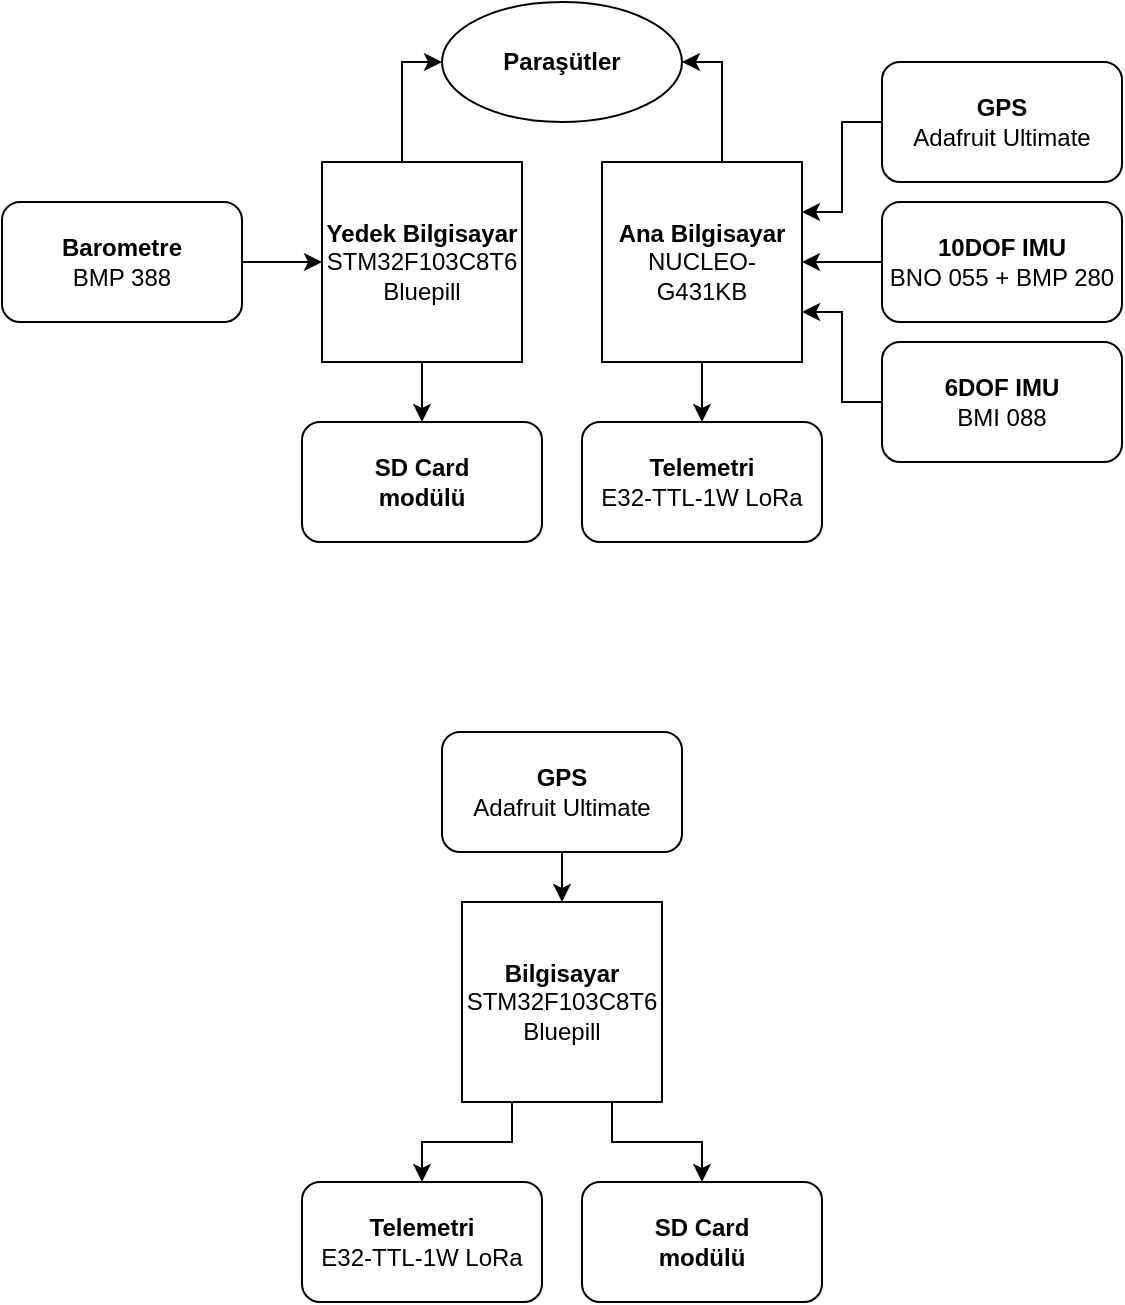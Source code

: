 <mxfile version="12.8.5" type="github">
  <diagram id="C5RBs43oDa-KdzZeNtuy" name="Page-1">
    <mxGraphModel dx="1038" dy="580" grid="1" gridSize="10" guides="1" tooltips="1" connect="1" arrows="1" fold="1" page="1" pageScale="1" pageWidth="827" pageHeight="1169" math="0" shadow="0">
      <root>
        <mxCell id="WIyWlLk6GJQsqaUBKTNV-0" />
        <mxCell id="WIyWlLk6GJQsqaUBKTNV-1" parent="WIyWlLk6GJQsqaUBKTNV-0" />
        <mxCell id="Z_TS1K_1lkuzl-0jUQaW-18" style="edgeStyle=orthogonalEdgeStyle;rounded=0;orthogonalLoop=1;jettySize=auto;html=1;exitX=0;exitY=0.5;exitDx=0;exitDy=0;entryX=0;entryY=0.5;entryDx=0;entryDy=0;" edge="1" parent="WIyWlLk6GJQsqaUBKTNV-1" source="lje-nCFNsl1qw1t_iuet-0" target="Z_TS1K_1lkuzl-0jUQaW-12">
          <mxGeometry relative="1" as="geometry">
            <Array as="points">
              <mxPoint x="240" y="240" />
              <mxPoint x="240" y="190" />
            </Array>
          </mxGeometry>
        </mxCell>
        <mxCell id="Z_TS1K_1lkuzl-0jUQaW-25" style="edgeStyle=orthogonalEdgeStyle;rounded=0;orthogonalLoop=1;jettySize=auto;html=1;exitX=1;exitY=0.5;exitDx=0;exitDy=0;entryX=0.5;entryY=0;entryDx=0;entryDy=0;" edge="1" parent="WIyWlLk6GJQsqaUBKTNV-1" source="lje-nCFNsl1qw1t_iuet-0" target="Z_TS1K_1lkuzl-0jUQaW-24">
          <mxGeometry relative="1" as="geometry" />
        </mxCell>
        <mxCell id="lje-nCFNsl1qw1t_iuet-0" value="&lt;b&gt;Yedek Bilgisayar&lt;br&gt;&lt;/b&gt;STM32F103C8T6 Bluepill" style="whiteSpace=wrap;html=1;aspect=fixed;direction=south;" parent="WIyWlLk6GJQsqaUBKTNV-1" vertex="1">
          <mxGeometry x="200" y="240" width="100" height="100" as="geometry" />
        </mxCell>
        <mxCell id="Z_TS1K_1lkuzl-0jUQaW-2" style="edgeStyle=orthogonalEdgeStyle;rounded=0;orthogonalLoop=1;jettySize=auto;html=1;exitX=0.5;exitY=1;exitDx=0;exitDy=0;entryX=0.5;entryY=0;entryDx=0;entryDy=0;" edge="1" parent="WIyWlLk6GJQsqaUBKTNV-1" source="lje-nCFNsl1qw1t_iuet-1" target="lje-nCFNsl1qw1t_iuet-3">
          <mxGeometry relative="1" as="geometry" />
        </mxCell>
        <mxCell id="Z_TS1K_1lkuzl-0jUQaW-17" style="edgeStyle=orthogonalEdgeStyle;rounded=0;orthogonalLoop=1;jettySize=auto;html=1;exitX=0.5;exitY=0;exitDx=0;exitDy=0;entryX=1;entryY=0.5;entryDx=0;entryDy=0;" edge="1" parent="WIyWlLk6GJQsqaUBKTNV-1" source="lje-nCFNsl1qw1t_iuet-1" target="Z_TS1K_1lkuzl-0jUQaW-12">
          <mxGeometry relative="1" as="geometry">
            <Array as="points">
              <mxPoint x="400" y="240" />
              <mxPoint x="400" y="190" />
            </Array>
          </mxGeometry>
        </mxCell>
        <mxCell id="lje-nCFNsl1qw1t_iuet-1" value="&lt;b&gt;Ana Bilgisayar&lt;/b&gt;&lt;br&gt;NUCLEO-G431KB" style="whiteSpace=wrap;html=1;aspect=fixed;" parent="WIyWlLk6GJQsqaUBKTNV-1" vertex="1">
          <mxGeometry x="340" y="240" width="100" height="100" as="geometry" />
        </mxCell>
        <mxCell id="Z_TS1K_1lkuzl-0jUQaW-8" style="edgeStyle=orthogonalEdgeStyle;rounded=0;orthogonalLoop=1;jettySize=auto;html=1;exitX=0;exitY=0.5;exitDx=0;exitDy=0;entryX=1;entryY=0.25;entryDx=0;entryDy=0;" edge="1" parent="WIyWlLk6GJQsqaUBKTNV-1" source="lje-nCFNsl1qw1t_iuet-2" target="lje-nCFNsl1qw1t_iuet-1">
          <mxGeometry relative="1" as="geometry" />
        </mxCell>
        <mxCell id="lje-nCFNsl1qw1t_iuet-2" value="&lt;b&gt;GPS&lt;/b&gt;&lt;br&gt;Adafruit Ultimate" style="rounded=1;whiteSpace=wrap;html=1;" parent="WIyWlLk6GJQsqaUBKTNV-1" vertex="1">
          <mxGeometry x="480" y="190" width="120" height="60" as="geometry" />
        </mxCell>
        <mxCell id="lje-nCFNsl1qw1t_iuet-3" value="&lt;b&gt;Telemetri&lt;/b&gt;&lt;br&gt;E32-TTL-1W LoRa" style="rounded=1;whiteSpace=wrap;html=1;" parent="WIyWlLk6GJQsqaUBKTNV-1" vertex="1">
          <mxGeometry x="330" y="370" width="120" height="60" as="geometry" />
        </mxCell>
        <mxCell id="Z_TS1K_1lkuzl-0jUQaW-0" style="edgeStyle=orthogonalEdgeStyle;rounded=0;orthogonalLoop=1;jettySize=auto;html=1;exitX=0;exitY=0.5;exitDx=0;exitDy=0;entryX=1;entryY=0.5;entryDx=0;entryDy=0;" edge="1" parent="WIyWlLk6GJQsqaUBKTNV-1" source="lje-nCFNsl1qw1t_iuet-4" target="lje-nCFNsl1qw1t_iuet-1">
          <mxGeometry relative="1" as="geometry" />
        </mxCell>
        <mxCell id="lje-nCFNsl1qw1t_iuet-4" value="&lt;b&gt;10DOF IMU&lt;br&gt;&lt;/b&gt;BNO 055 + BMP 280" style="rounded=1;whiteSpace=wrap;html=1;" parent="WIyWlLk6GJQsqaUBKTNV-1" vertex="1">
          <mxGeometry x="480" y="260" width="120" height="60" as="geometry" />
        </mxCell>
        <mxCell id="Z_TS1K_1lkuzl-0jUQaW-26" style="edgeStyle=orthogonalEdgeStyle;rounded=0;orthogonalLoop=1;jettySize=auto;html=1;exitX=1;exitY=0.5;exitDx=0;exitDy=0;entryX=0.5;entryY=1;entryDx=0;entryDy=0;" edge="1" parent="WIyWlLk6GJQsqaUBKTNV-1" source="lje-nCFNsl1qw1t_iuet-6" target="lje-nCFNsl1qw1t_iuet-0">
          <mxGeometry relative="1" as="geometry" />
        </mxCell>
        <mxCell id="lje-nCFNsl1qw1t_iuet-6" value="&lt;b&gt;Barometre&lt;/b&gt;&lt;br&gt;BMP 388" style="rounded=1;whiteSpace=wrap;html=1;" parent="WIyWlLk6GJQsqaUBKTNV-1" vertex="1">
          <mxGeometry x="40" y="260" width="120" height="60" as="geometry" />
        </mxCell>
        <mxCell id="lje-nCFNsl1qw1t_iuet-17" style="edgeStyle=orthogonalEdgeStyle;rounded=0;orthogonalLoop=1;jettySize=auto;html=1;exitX=0;exitY=0.5;exitDx=0;exitDy=0;entryX=1;entryY=0.75;entryDx=0;entryDy=0;" parent="WIyWlLk6GJQsqaUBKTNV-1" source="lje-nCFNsl1qw1t_iuet-7" target="lje-nCFNsl1qw1t_iuet-1" edge="1">
          <mxGeometry relative="1" as="geometry" />
        </mxCell>
        <mxCell id="lje-nCFNsl1qw1t_iuet-7" value="&lt;b&gt;6DOF IMU&lt;br&gt;&lt;/b&gt;BMI 088" style="rounded=1;whiteSpace=wrap;html=1;" parent="WIyWlLk6GJQsqaUBKTNV-1" vertex="1">
          <mxGeometry x="480" y="330" width="120" height="60" as="geometry" />
        </mxCell>
        <mxCell id="Z_TS1K_1lkuzl-0jUQaW-12" value="&lt;b&gt;Paraşütler&lt;/b&gt;" style="ellipse;whiteSpace=wrap;html=1;" vertex="1" parent="WIyWlLk6GJQsqaUBKTNV-1">
          <mxGeometry x="260" y="160" width="120" height="60" as="geometry" />
        </mxCell>
        <mxCell id="Z_TS1K_1lkuzl-0jUQaW-34" style="edgeStyle=orthogonalEdgeStyle;rounded=0;orthogonalLoop=1;jettySize=auto;html=1;exitX=1;exitY=0.75;exitDx=0;exitDy=0;entryX=0.5;entryY=0;entryDx=0;entryDy=0;" edge="1" parent="WIyWlLk6GJQsqaUBKTNV-1" source="Z_TS1K_1lkuzl-0jUQaW-19" target="Z_TS1K_1lkuzl-0jUQaW-21">
          <mxGeometry relative="1" as="geometry" />
        </mxCell>
        <mxCell id="Z_TS1K_1lkuzl-0jUQaW-35" style="edgeStyle=orthogonalEdgeStyle;rounded=0;orthogonalLoop=1;jettySize=auto;html=1;exitX=1;exitY=0.25;exitDx=0;exitDy=0;entryX=0.5;entryY=0;entryDx=0;entryDy=0;" edge="1" parent="WIyWlLk6GJQsqaUBKTNV-1" source="Z_TS1K_1lkuzl-0jUQaW-19" target="Z_TS1K_1lkuzl-0jUQaW-31">
          <mxGeometry relative="1" as="geometry" />
        </mxCell>
        <mxCell id="Z_TS1K_1lkuzl-0jUQaW-19" value="&lt;b&gt;Bilgisayar&lt;br&gt;&lt;/b&gt;STM32F103C8T6 Bluepill" style="whiteSpace=wrap;html=1;aspect=fixed;direction=south;" vertex="1" parent="WIyWlLk6GJQsqaUBKTNV-1">
          <mxGeometry x="270" y="610" width="100" height="100" as="geometry" />
        </mxCell>
        <mxCell id="Z_TS1K_1lkuzl-0jUQaW-23" style="edgeStyle=orthogonalEdgeStyle;rounded=0;orthogonalLoop=1;jettySize=auto;html=1;exitX=0.5;exitY=1;exitDx=0;exitDy=0;entryX=0;entryY=0.5;entryDx=0;entryDy=0;" edge="1" parent="WIyWlLk6GJQsqaUBKTNV-1" source="Z_TS1K_1lkuzl-0jUQaW-20" target="Z_TS1K_1lkuzl-0jUQaW-19">
          <mxGeometry relative="1" as="geometry" />
        </mxCell>
        <mxCell id="Z_TS1K_1lkuzl-0jUQaW-20" value="&lt;b&gt;GPS&lt;/b&gt;&lt;br&gt;Adafruit Ultimate" style="rounded=1;whiteSpace=wrap;html=1;" vertex="1" parent="WIyWlLk6GJQsqaUBKTNV-1">
          <mxGeometry x="260" y="525" width="120" height="60" as="geometry" />
        </mxCell>
        <mxCell id="Z_TS1K_1lkuzl-0jUQaW-21" value="&lt;b&gt;Telemetri&lt;/b&gt;&lt;br&gt;E32-TTL-1W LoRa" style="rounded=1;whiteSpace=wrap;html=1;" vertex="1" parent="WIyWlLk6GJQsqaUBKTNV-1">
          <mxGeometry x="190" y="750" width="120" height="60" as="geometry" />
        </mxCell>
        <mxCell id="Z_TS1K_1lkuzl-0jUQaW-24" value="&lt;b&gt;SD Card &lt;br&gt;modülü&lt;/b&gt;" style="rounded=1;whiteSpace=wrap;html=1;" vertex="1" parent="WIyWlLk6GJQsqaUBKTNV-1">
          <mxGeometry x="190" y="370" width="120" height="60" as="geometry" />
        </mxCell>
        <mxCell id="Z_TS1K_1lkuzl-0jUQaW-31" value="&lt;b&gt;SD Card &lt;br&gt;modülü&lt;/b&gt;" style="rounded=1;whiteSpace=wrap;html=1;" vertex="1" parent="WIyWlLk6GJQsqaUBKTNV-1">
          <mxGeometry x="330" y="750" width="120" height="60" as="geometry" />
        </mxCell>
      </root>
    </mxGraphModel>
  </diagram>
</mxfile>
